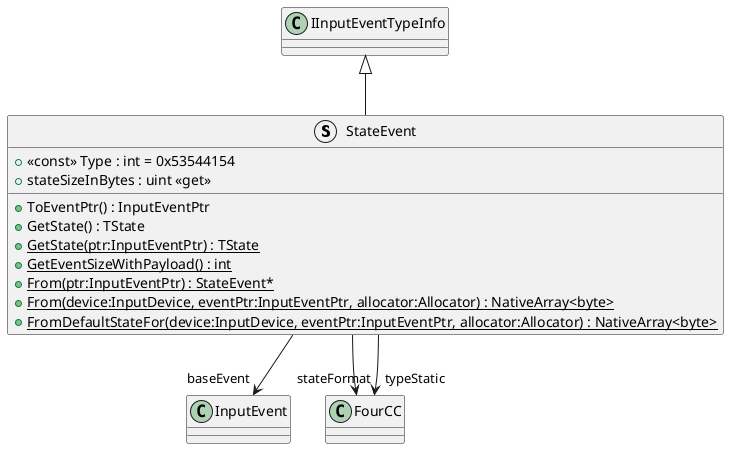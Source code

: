 @startuml
struct StateEvent {
    + <<const>> Type : int = 0x53544154
    + stateSizeInBytes : uint <<get>>
    + ToEventPtr() : InputEventPtr
    + GetState() : TState
    + {static} GetState(ptr:InputEventPtr) : TState
    + {static} GetEventSizeWithPayload() : int
    + {static} From(ptr:InputEventPtr) : StateEvent*
    + {static} From(device:InputDevice, eventPtr:InputEventPtr, allocator:Allocator) : NativeArray<byte>
    + {static} FromDefaultStateFor(device:InputDevice, eventPtr:InputEventPtr, allocator:Allocator) : NativeArray<byte>
}
IInputEventTypeInfo <|-- StateEvent
StateEvent --> "baseEvent" InputEvent
StateEvent --> "stateFormat" FourCC
StateEvent --> "typeStatic" FourCC
@enduml
